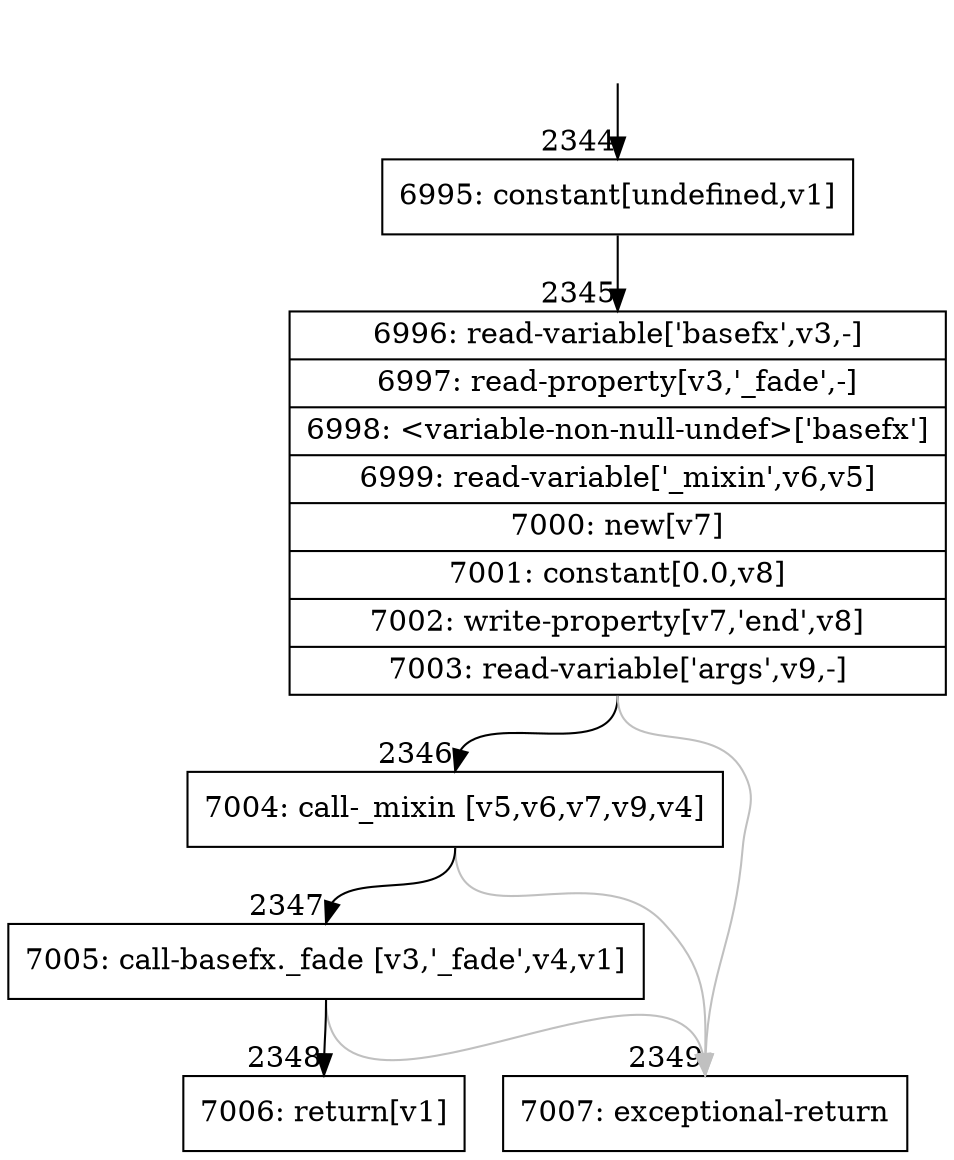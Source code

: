 digraph {
rankdir="TD"
BB_entry139[shape=none,label=""];
BB_entry139 -> BB2344 [tailport=s, headport=n, headlabel="    2344"]
BB2344 [shape=record label="{6995: constant[undefined,v1]}" ] 
BB2344 -> BB2345 [tailport=s, headport=n, headlabel="      2345"]
BB2345 [shape=record label="{6996: read-variable['basefx',v3,-]|6997: read-property[v3,'_fade',-]|6998: \<variable-non-null-undef\>['basefx']|6999: read-variable['_mixin',v6,v5]|7000: new[v7]|7001: constant[0.0,v8]|7002: write-property[v7,'end',v8]|7003: read-variable['args',v9,-]}" ] 
BB2345 -> BB2346 [tailport=s, headport=n, headlabel="      2346"]
BB2345 -> BB2349 [tailport=s, headport=n, color=gray, headlabel="      2349"]
BB2346 [shape=record label="{7004: call-_mixin [v5,v6,v7,v9,v4]}" ] 
BB2346 -> BB2347 [tailport=s, headport=n, headlabel="      2347"]
BB2346 -> BB2349 [tailport=s, headport=n, color=gray]
BB2347 [shape=record label="{7005: call-basefx._fade [v3,'_fade',v4,v1]}" ] 
BB2347 -> BB2348 [tailport=s, headport=n, headlabel="      2348"]
BB2347 -> BB2349 [tailport=s, headport=n, color=gray]
BB2348 [shape=record label="{7006: return[v1]}" ] 
BB2349 [shape=record label="{7007: exceptional-return}" ] 
//#$~ 2456
}
